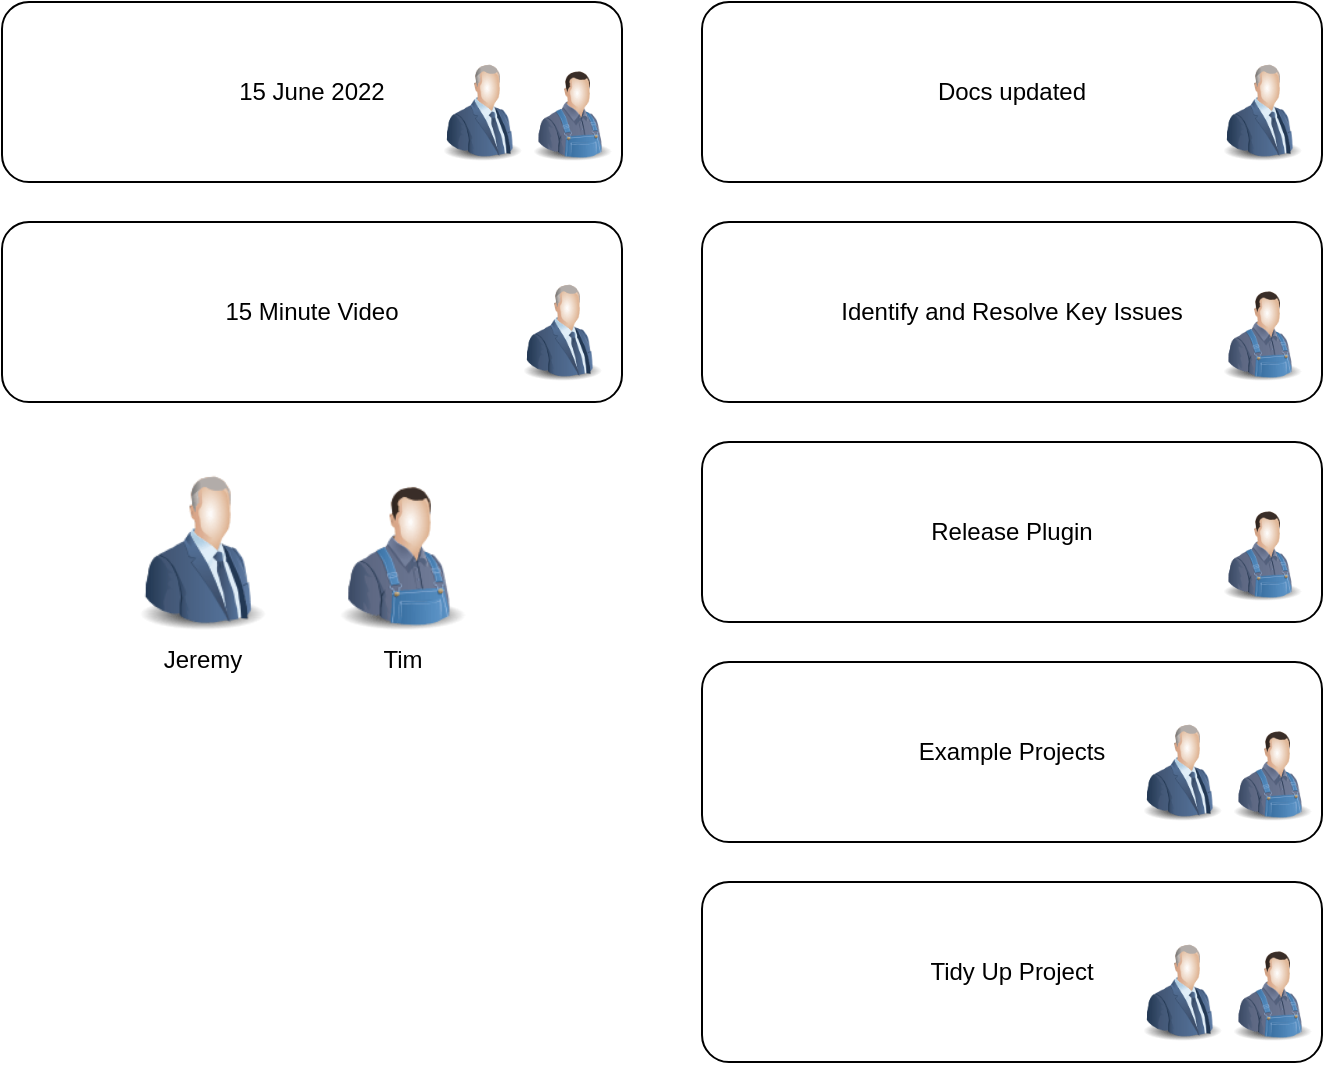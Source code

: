 <mxfile version="18.0.6" type="device"><diagram id="ZzJ-fg3ibVHuvv6pPRBt" name="Big Objectives"><mxGraphModel dx="981" dy="624" grid="1" gridSize="10" guides="1" tooltips="1" connect="1" arrows="1" fold="1" page="1" pageScale="1" pageWidth="850" pageHeight="1100" math="0" shadow="0"><root><mxCell id="0"/><mxCell id="1" parent="0"/><mxCell id="1VfBSbiCHheI-M_-lzzi-1" value="15 Minute Video" style="rounded=1;whiteSpace=wrap;html=1;" vertex="1" parent="1"><mxGeometry x="90" y="180" width="310" height="90" as="geometry"/></mxCell><mxCell id="1VfBSbiCHheI-M_-lzzi-2" value="Docs updated" style="rounded=1;whiteSpace=wrap;html=1;" vertex="1" parent="1"><mxGeometry x="440" y="70" width="310" height="90" as="geometry"/></mxCell><mxCell id="1VfBSbiCHheI-M_-lzzi-3" value="15 June 2022" style="rounded=1;whiteSpace=wrap;html=1;" vertex="1" parent="1"><mxGeometry x="90" y="70" width="310" height="90" as="geometry"/></mxCell><mxCell id="1VfBSbiCHheI-M_-lzzi-4" value="Release Plugin" style="rounded=1;whiteSpace=wrap;html=1;" vertex="1" parent="1"><mxGeometry x="440" y="290" width="310" height="90" as="geometry"/></mxCell><mxCell id="1VfBSbiCHheI-M_-lzzi-5" value="Example Projects" style="rounded=1;whiteSpace=wrap;html=1;" vertex="1" parent="1"><mxGeometry x="440" y="400" width="310" height="90" as="geometry"/></mxCell><mxCell id="1VfBSbiCHheI-M_-lzzi-6" value="Identify and Resolve Key Issues" style="rounded=1;whiteSpace=wrap;html=1;" vertex="1" parent="1"><mxGeometry x="440" y="180" width="310" height="90" as="geometry"/></mxCell><mxCell id="1VfBSbiCHheI-M_-lzzi-8" value="Jeremy" style="image;html=1;image=img/lib/clip_art/people/Suit_Man_Blue_128x128.png" vertex="1" parent="1"><mxGeometry x="150" y="305" width="80" height="80" as="geometry"/></mxCell><mxCell id="1VfBSbiCHheI-M_-lzzi-10" value="Tim" style="image;html=1;image=img/lib/clip_art/people/Farmer_Man_128x128.png" vertex="1" parent="1"><mxGeometry x="250" y="305" width="80" height="80" as="geometry"/></mxCell><mxCell id="1VfBSbiCHheI-M_-lzzi-11" value="" style="image;html=1;image=img/lib/clip_art/people/Farmer_Man_128x128.png" vertex="1" parent="1"><mxGeometry x="350" y="100" width="50" height="50" as="geometry"/></mxCell><mxCell id="1VfBSbiCHheI-M_-lzzi-12" value="" style="image;html=1;image=img/lib/clip_art/people/Suit_Man_Blue_128x128.png" vertex="1" parent="1"><mxGeometry x="300" y="100" width="60" height="50" as="geometry"/></mxCell><mxCell id="1VfBSbiCHheI-M_-lzzi-13" value="" style="image;html=1;image=img/lib/clip_art/people/Suit_Man_Blue_128x128.png" vertex="1" parent="1"><mxGeometry x="690" y="100" width="60" height="50" as="geometry"/></mxCell><mxCell id="1VfBSbiCHheI-M_-lzzi-14" value="" style="image;html=1;image=img/lib/clip_art/people/Farmer_Man_128x128.png" vertex="1" parent="1"><mxGeometry x="695" y="210" width="50" height="50" as="geometry"/></mxCell><mxCell id="1VfBSbiCHheI-M_-lzzi-15" value="" style="image;html=1;image=img/lib/clip_art/people/Farmer_Man_128x128.png" vertex="1" parent="1"><mxGeometry x="695" y="320" width="50" height="50" as="geometry"/></mxCell><mxCell id="1VfBSbiCHheI-M_-lzzi-16" value="" style="image;html=1;image=img/lib/clip_art/people/Suit_Man_Blue_128x128.png" vertex="1" parent="1"><mxGeometry x="650" y="430" width="60" height="50" as="geometry"/></mxCell><mxCell id="1VfBSbiCHheI-M_-lzzi-17" value="" style="image;html=1;image=img/lib/clip_art/people/Farmer_Man_128x128.png" vertex="1" parent="1"><mxGeometry x="700" y="430" width="50" height="50" as="geometry"/></mxCell><mxCell id="1VfBSbiCHheI-M_-lzzi-18" value="" style="image;html=1;image=img/lib/clip_art/people/Suit_Man_Blue_128x128.png" vertex="1" parent="1"><mxGeometry x="340" y="210" width="60" height="50" as="geometry"/></mxCell><mxCell id="1VfBSbiCHheI-M_-lzzi-19" value="Tidy Up Project" style="rounded=1;whiteSpace=wrap;html=1;" vertex="1" parent="1"><mxGeometry x="440" y="510" width="310" height="90" as="geometry"/></mxCell><mxCell id="1VfBSbiCHheI-M_-lzzi-20" value="" style="image;html=1;image=img/lib/clip_art/people/Suit_Man_Blue_128x128.png" vertex="1" parent="1"><mxGeometry x="650" y="540" width="60" height="50" as="geometry"/></mxCell><mxCell id="1VfBSbiCHheI-M_-lzzi-21" value="" style="image;html=1;image=img/lib/clip_art/people/Farmer_Man_128x128.png" vertex="1" parent="1"><mxGeometry x="700" y="540" width="50" height="50" as="geometry"/></mxCell></root></mxGraphModel></diagram></mxfile>